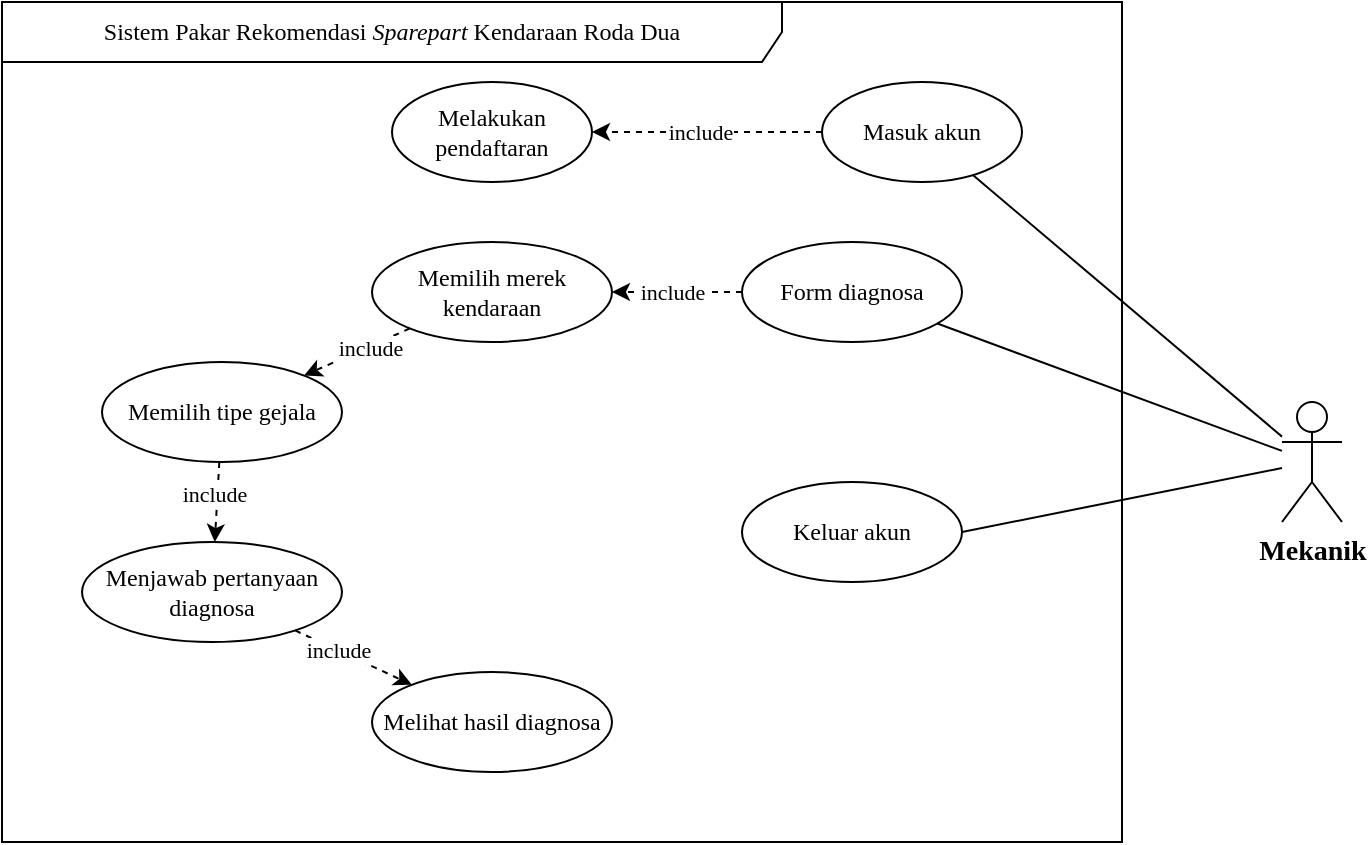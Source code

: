 <mxfile version="27.2.0">
  <diagram name="Use Case Diagram - Sparepart System" id="usecase-diagram">
    <mxGraphModel dx="595" dy="347" grid="1" gridSize="10" guides="1" tooltips="1" connect="1" arrows="1" fold="1" page="1" pageScale="1" pageWidth="1200" pageHeight="800" math="0" shadow="0">
      <root>
        <mxCell id="0" />
        <mxCell id="1" parent="0" />
        <mxCell id="user-actor" value="Mekanik" style="shape=umlActor;verticalLabelPosition=bottom;verticalAlign=top;html=1;outlineConnect=0;fontSize=14;fontStyle=1;fontFamily=Times New Roman;" parent="1" vertex="1">
          <mxGeometry x="940" y="240" width="30" height="60" as="geometry" />
        </mxCell>
        <mxCell id="5Cgvbt8MnJOI0kQ3IPYv-1" style="edgeStyle=orthogonalEdgeStyle;rounded=0;orthogonalLoop=1;jettySize=auto;html=1;dashed=1;fontFamily=Times New Roman;" parent="1" source="login-usecase" target="register-usecase" edge="1">
          <mxGeometry relative="1" as="geometry" />
        </mxCell>
        <mxCell id="XXWr3rm9nFrcr4QYLjTA-1" value="&lt;font&gt;include&lt;/font&gt;" style="edgeLabel;html=1;align=center;verticalAlign=middle;resizable=0;points=[];fontFamily=Times New Roman;" vertex="1" connectable="0" parent="5Cgvbt8MnJOI0kQ3IPYv-1">
          <mxGeometry x="0.073" y="3" relative="1" as="geometry">
            <mxPoint y="-3" as="offset" />
          </mxGeometry>
        </mxCell>
        <mxCell id="login-usecase" value="Masuk akun" style="ellipse;whiteSpace=wrap;html=1;fontSize=12;fontFamily=Times New Roman;" parent="1" vertex="1">
          <mxGeometry x="710" y="80" width="100" height="50" as="geometry" />
        </mxCell>
        <mxCell id="register-usecase" value="Melakukan pendaftaran" style="ellipse;whiteSpace=wrap;html=1;fontSize=12;fontFamily=Times New Roman;" parent="1" vertex="1">
          <mxGeometry x="495" y="80" width="100" height="50" as="geometry" />
        </mxCell>
        <mxCell id="select-brand-usecase" value="Memilih merek kendaraan" style="ellipse;whiteSpace=wrap;html=1;fontSize=12;fontFamily=Times New Roman;" parent="1" vertex="1">
          <mxGeometry x="485" y="160" width="120" height="50" as="geometry" />
        </mxCell>
        <mxCell id="select-problem-usecase" value="Memilih tipe gejala" style="ellipse;whiteSpace=wrap;html=1;fontSize=12;fontFamily=Times New Roman;" parent="1" vertex="1">
          <mxGeometry x="350" y="220" width="120" height="50" as="geometry" />
        </mxCell>
        <mxCell id="answer-questions-usecase" value="Menjawab pertanyaan diagnosa" style="ellipse;whiteSpace=wrap;html=1;fontSize=12;fontFamily=Times New Roman;" parent="1" vertex="1">
          <mxGeometry x="340" y="310" width="130" height="50" as="geometry" />
        </mxCell>
        <mxCell id="view-results-usecase" value="Melihat hasil diagnosa" style="ellipse;whiteSpace=wrap;html=1;fontSize=12;fontFamily=Times New Roman;" parent="1" vertex="1">
          <mxGeometry x="485" y="375" width="120" height="50" as="geometry" />
        </mxCell>
        <mxCell id="user-dashboard-usecase" value="Form diagnosa" style="ellipse;whiteSpace=wrap;html=1;fontSize=12;fontFamily=Times New Roman;" parent="1" vertex="1">
          <mxGeometry x="670" y="160" width="110" height="50" as="geometry" />
        </mxCell>
        <mxCell id="user-login-conn" value="" style="endArrow=none;html=1;rounded=0;fontFamily=Times New Roman;" parent="1" source="user-actor" target="login-usecase" edge="1">
          <mxGeometry width="50" height="50" relative="1" as="geometry">
            <mxPoint x="200" y="230" as="sourcePoint" />
            <mxPoint x="250" y="180" as="targetPoint" />
          </mxGeometry>
        </mxCell>
        <mxCell id="include-brand-problem" value="" style="endArrow=classic;html=1;rounded=0;fontFamily=Times New Roman;dashed=1;endFill=1;" parent="1" source="select-brand-usecase" target="select-problem-usecase" edge="1">
          <mxGeometry width="160" relative="1" as="geometry">
            <mxPoint x="470" y="245" as="sourcePoint" />
            <mxPoint x="500" y="245" as="targetPoint" />
          </mxGeometry>
        </mxCell>
        <mxCell id="XXWr3rm9nFrcr4QYLjTA-4" value="include" style="edgeLabel;html=1;align=center;verticalAlign=middle;resizable=0;points=[];fontFamily=Times New Roman;" vertex="1" connectable="0" parent="include-brand-problem">
          <mxGeometry x="-0.221" relative="1" as="geometry">
            <mxPoint as="offset" />
          </mxGeometry>
        </mxCell>
        <mxCell id="include-problem-questions" value="" style="endArrow=classic;html=1;rounded=0;fontFamily=Times New Roman;endFill=1;dashed=1;" parent="1" source="select-problem-usecase" target="answer-questions-usecase" edge="1">
          <mxGeometry width="160" relative="1" as="geometry">
            <mxPoint x="620" y="245" as="sourcePoint" />
            <mxPoint x="650" y="245" as="targetPoint" />
          </mxGeometry>
        </mxCell>
        <mxCell id="XXWr3rm9nFrcr4QYLjTA-5" value="include" style="edgeLabel;html=1;align=center;verticalAlign=middle;resizable=0;points=[];fontFamily=Times New Roman;" vertex="1" connectable="0" parent="include-problem-questions">
          <mxGeometry x="-0.23" y="-2" relative="1" as="geometry">
            <mxPoint as="offset" />
          </mxGeometry>
        </mxCell>
        <mxCell id="include-questions-results" value="" style="endArrow=classic;html=1;rounded=0;fontFamily=Times New Roman;dashed=1;endFill=1;" parent="1" source="answer-questions-usecase" target="view-results-usecase" edge="1">
          <mxGeometry width="160" relative="1" as="geometry">
            <mxPoint x="650" y="270" as="sourcePoint" />
            <mxPoint x="470" y="315" as="targetPoint" />
          </mxGeometry>
        </mxCell>
        <mxCell id="XXWr3rm9nFrcr4QYLjTA-6" value="include" style="edgeLabel;html=1;align=center;verticalAlign=middle;resizable=0;points=[];fontFamily=Times New Roman;" vertex="1" connectable="0" parent="include-questions-results">
          <mxGeometry x="-0.276" relative="1" as="geometry">
            <mxPoint as="offset" />
          </mxGeometry>
        </mxCell>
        <mxCell id="lp1mp5wzWDGOeXpMDFiN-2" value="Sistem Pakar Rekomendasi &lt;i&gt;Sparepart &lt;/i&gt;Kendaraan Roda Dua" style="shape=umlFrame;whiteSpace=wrap;html=1;pointerEvents=0;width=390;height=30;fontFamily=Times New Roman;" parent="1" vertex="1">
          <mxGeometry x="300" y="40" width="560" height="420" as="geometry" />
        </mxCell>
        <mxCell id="5Cgvbt8MnJOI0kQ3IPYv-4" value="" style="endArrow=none;html=1;rounded=0;fontFamily=Times New Roman;" parent="1" source="user-actor" target="user-dashboard-usecase" edge="1">
          <mxGeometry width="50" height="50" relative="1" as="geometry">
            <mxPoint x="791" y="330" as="sourcePoint" />
            <mxPoint x="635" y="190" as="targetPoint" />
          </mxGeometry>
        </mxCell>
        <mxCell id="XXWr3rm9nFrcr4QYLjTA-2" style="edgeStyle=orthogonalEdgeStyle;rounded=0;orthogonalLoop=1;jettySize=auto;html=1;dashed=1;exitX=0;exitY=0.5;exitDx=0;exitDy=0;fontFamily=Times New Roman;" edge="1" parent="1" source="user-dashboard-usecase" target="select-brand-usecase">
          <mxGeometry relative="1" as="geometry">
            <mxPoint x="600" y="174.6" as="sourcePoint" />
            <mxPoint x="560" y="187" as="targetPoint" />
          </mxGeometry>
        </mxCell>
        <mxCell id="XXWr3rm9nFrcr4QYLjTA-3" value="&lt;font&gt;include&lt;/font&gt;" style="edgeLabel;html=1;align=center;verticalAlign=middle;resizable=0;points=[];fontFamily=Times New Roman;" vertex="1" connectable="0" parent="XXWr3rm9nFrcr4QYLjTA-2">
          <mxGeometry x="0.073" y="3" relative="1" as="geometry">
            <mxPoint y="-3" as="offset" />
          </mxGeometry>
        </mxCell>
        <mxCell id="XXWr3rm9nFrcr4QYLjTA-7" value="Keluar akun" style="ellipse;whiteSpace=wrap;html=1;fontSize=12;fontFamily=Times New Roman;" vertex="1" parent="1">
          <mxGeometry x="670" y="280" width="110" height="50" as="geometry" />
        </mxCell>
        <mxCell id="XXWr3rm9nFrcr4QYLjTA-10" value="" style="endArrow=none;html=1;rounded=0;fontFamily=Times New Roman;entryX=1;entryY=0.5;entryDx=0;entryDy=0;" edge="1" parent="1" source="user-actor" target="XXWr3rm9nFrcr4QYLjTA-7">
          <mxGeometry width="50" height="50" relative="1" as="geometry">
            <mxPoint x="952" y="373" as="sourcePoint" />
            <mxPoint x="780" y="310" as="targetPoint" />
          </mxGeometry>
        </mxCell>
      </root>
    </mxGraphModel>
  </diagram>
</mxfile>
